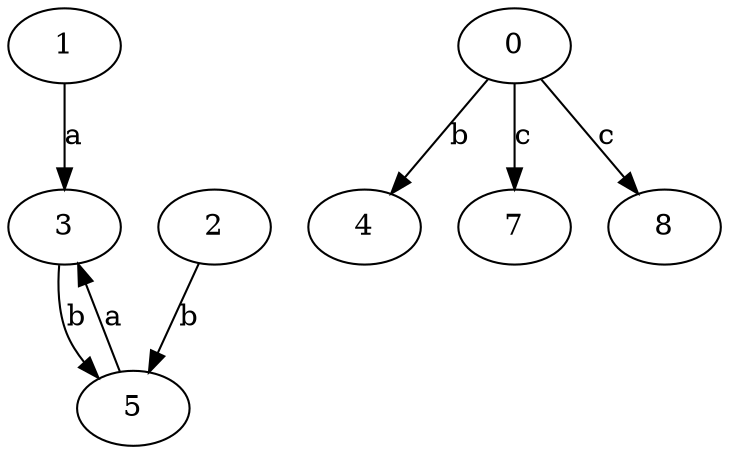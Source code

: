 strict digraph  {
1;
2;
0;
3;
4;
5;
7;
8;
1 -> 3  [label=a];
2 -> 5  [label=b];
0 -> 4  [label=b];
0 -> 7  [label=c];
0 -> 8  [label=c];
3 -> 5  [label=b];
5 -> 3  [label=a];
}
